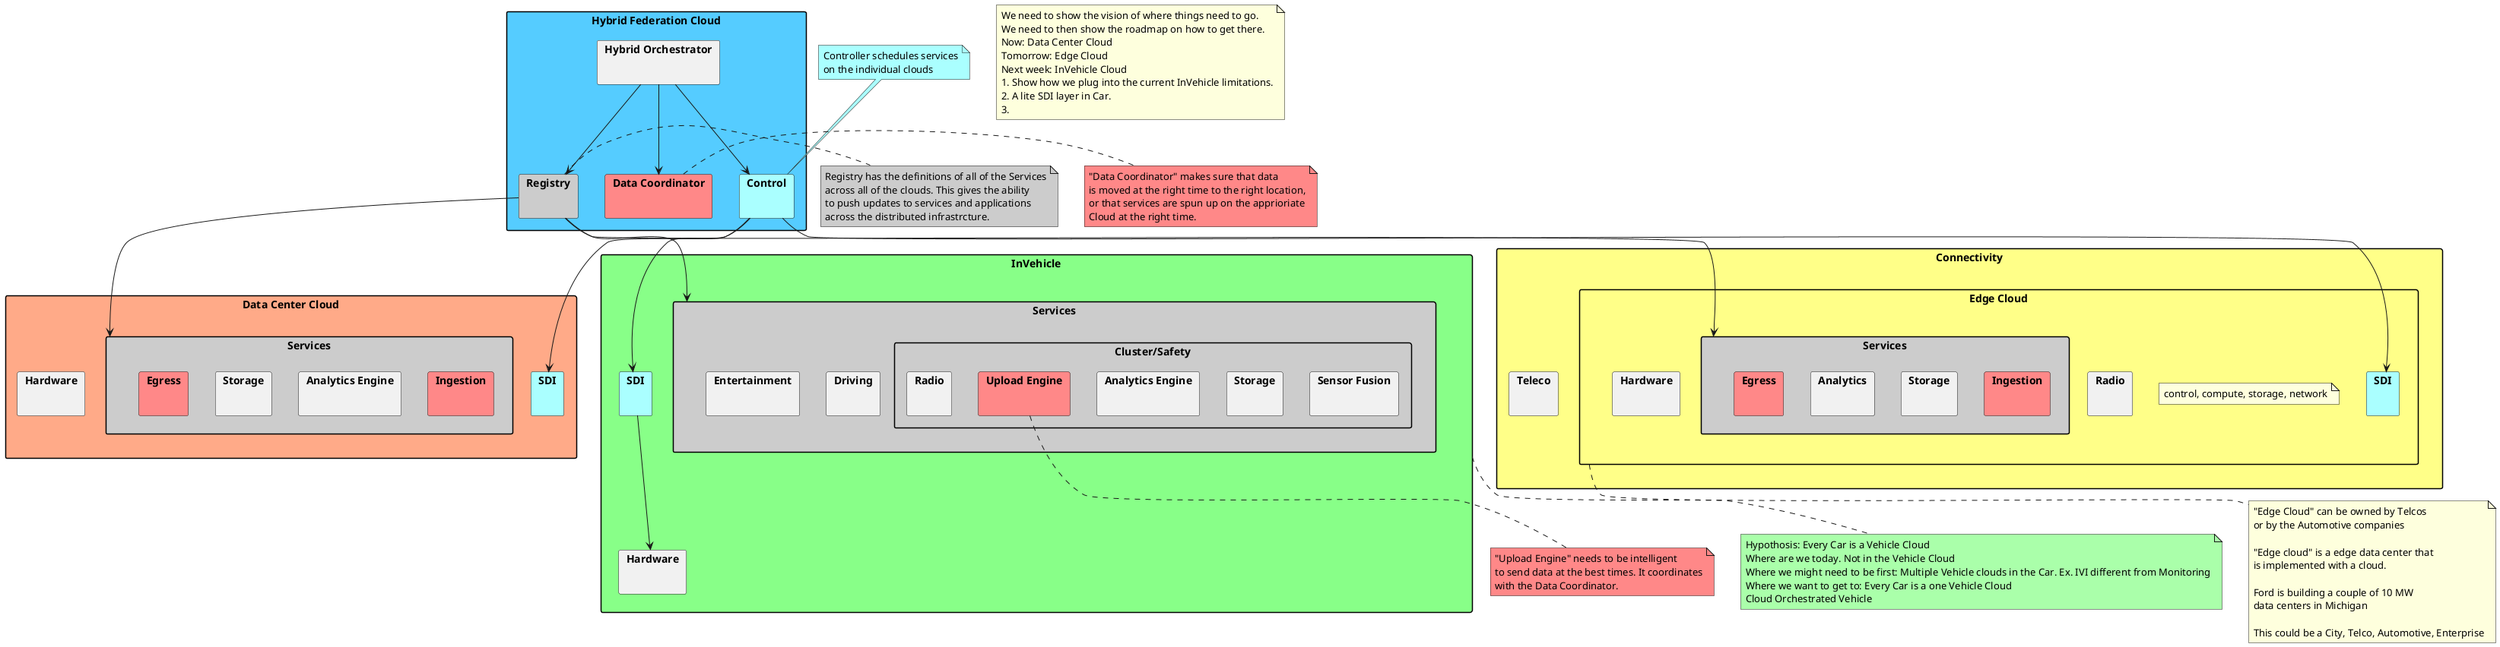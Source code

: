 @startuml

skinparam packageStyle rect

top to bottom direction

package "Hybrid Federation Cloud" as HFC #55ccff {
  package "Hybrid Orchestrator" as HOH { }
  package "Data Coordinator" as DCH #ff8888 { }
  package "Registry" as RH #cccccc { }
  package "Control" as CH #aaffff { }
  HOH --> DCH
  HOH --> CH
  HOH --> RH
}

note right of RH #cccccc
    Registry has the definitions of all of the Services
    across all of the clouds. This gives the ability
    to push updates to services and applications
    across the distributed infrastrcture.
end note

note left of DCH #ff8888
    "Data Coordinator" makes sure that data
    is moved at the right time to the right location,
    or that services are spun up on the apprioriate
    Cloud at the right time.
end note

note top of CH #aaffff
Controller schedules services
on the individual clouds
end note

package "Data Center Cloud" as DCC #ffaa88 {
  package Services as SD #cccccc {
    package Ingestion as ID #ff8888 { }
    package "Analytics Engine" as AED { }
    package Storage as SDCC { }
    package Egress as ED #ff8888 { }
  }
  package SDI as SDID #aaffff { }
  package Hardware as HDCC { }
}

package Connectivity #ffff88 {
  package Teleco as TC { }
  package "Edge Cloud" as ECC {
    package Services as ECS #cccccc {
      package "Ingestion" as IC #ff8888 { }
      package "Storage" as SC { }
      package "Analytics" as AC { }
      package "Egress" as EC #ff8888 { }
    }
    package "Radio" as RC { }
    package SDI as SDIC #aaffff { }
    package Hardware as HwC { }
  note as Note1
    control, compute, storage, network
  end Note
  }
}

package InVehicle #88ff88 {
  package SDI as SDII #aaffff { }
  package "Services" as SI #cccccc {
    package "Cluster/Safety" {
        package "Sensor Fusion" as SFI { }
        package "Storage"  as SFIS{ }
        package "Analytics Engine" as AES { }
        package "Upload Engine" as UES #ff8888 { }
        package "Radio" as RIV { }
    }
    package "Driving" { }
    package "Entertainment" { }
  }
  package Hardware as HI { }
  SDII --> HI
}

note bottom of InVehicle  #aaffaa
Hypothosis: Every Car is a Vehicle Cloud
Where are we today. Not in the Vehicle Cloud
Where we might need to be first: Multiple Vehicle clouds in the Car. Ex. IVI different from Monitoring
Where we want to get to: Every Car is a one Vehicle Cloud
Cloud Orchestrated Vehicle
end note

CH --> SDII
CH --> SDIC
CH --> SDID

RH --> SI
RH --> ECS
RH --> SD

note bottom of UES #ff8888
"Upload Engine" needs to be intelligent
to send data at the best times. It coordinates
with the Data Coordinator.
end note

note bottom of ECC
"Edge Cloud" can be owned by Telcos
or by the Automotive companies

"Edge cloud" is a edge data center that
is implemented with a cloud.

Ford is building a couple of 10 MW
data centers in Michigan

This could be a City, Telco, Automotive, Enterprise
end note

note as GeneralNote
We need to show the vision of where things need to go.
We need to then show the roadmap on how to get there.
Now: Data Center Cloud
Tomorrow: Edge Cloud
Next week: InVehicle Cloud
1. Show how we plug into the current InVehicle limitations.
2. A lite SDI layer in Car.
3.
end note
@enduml

